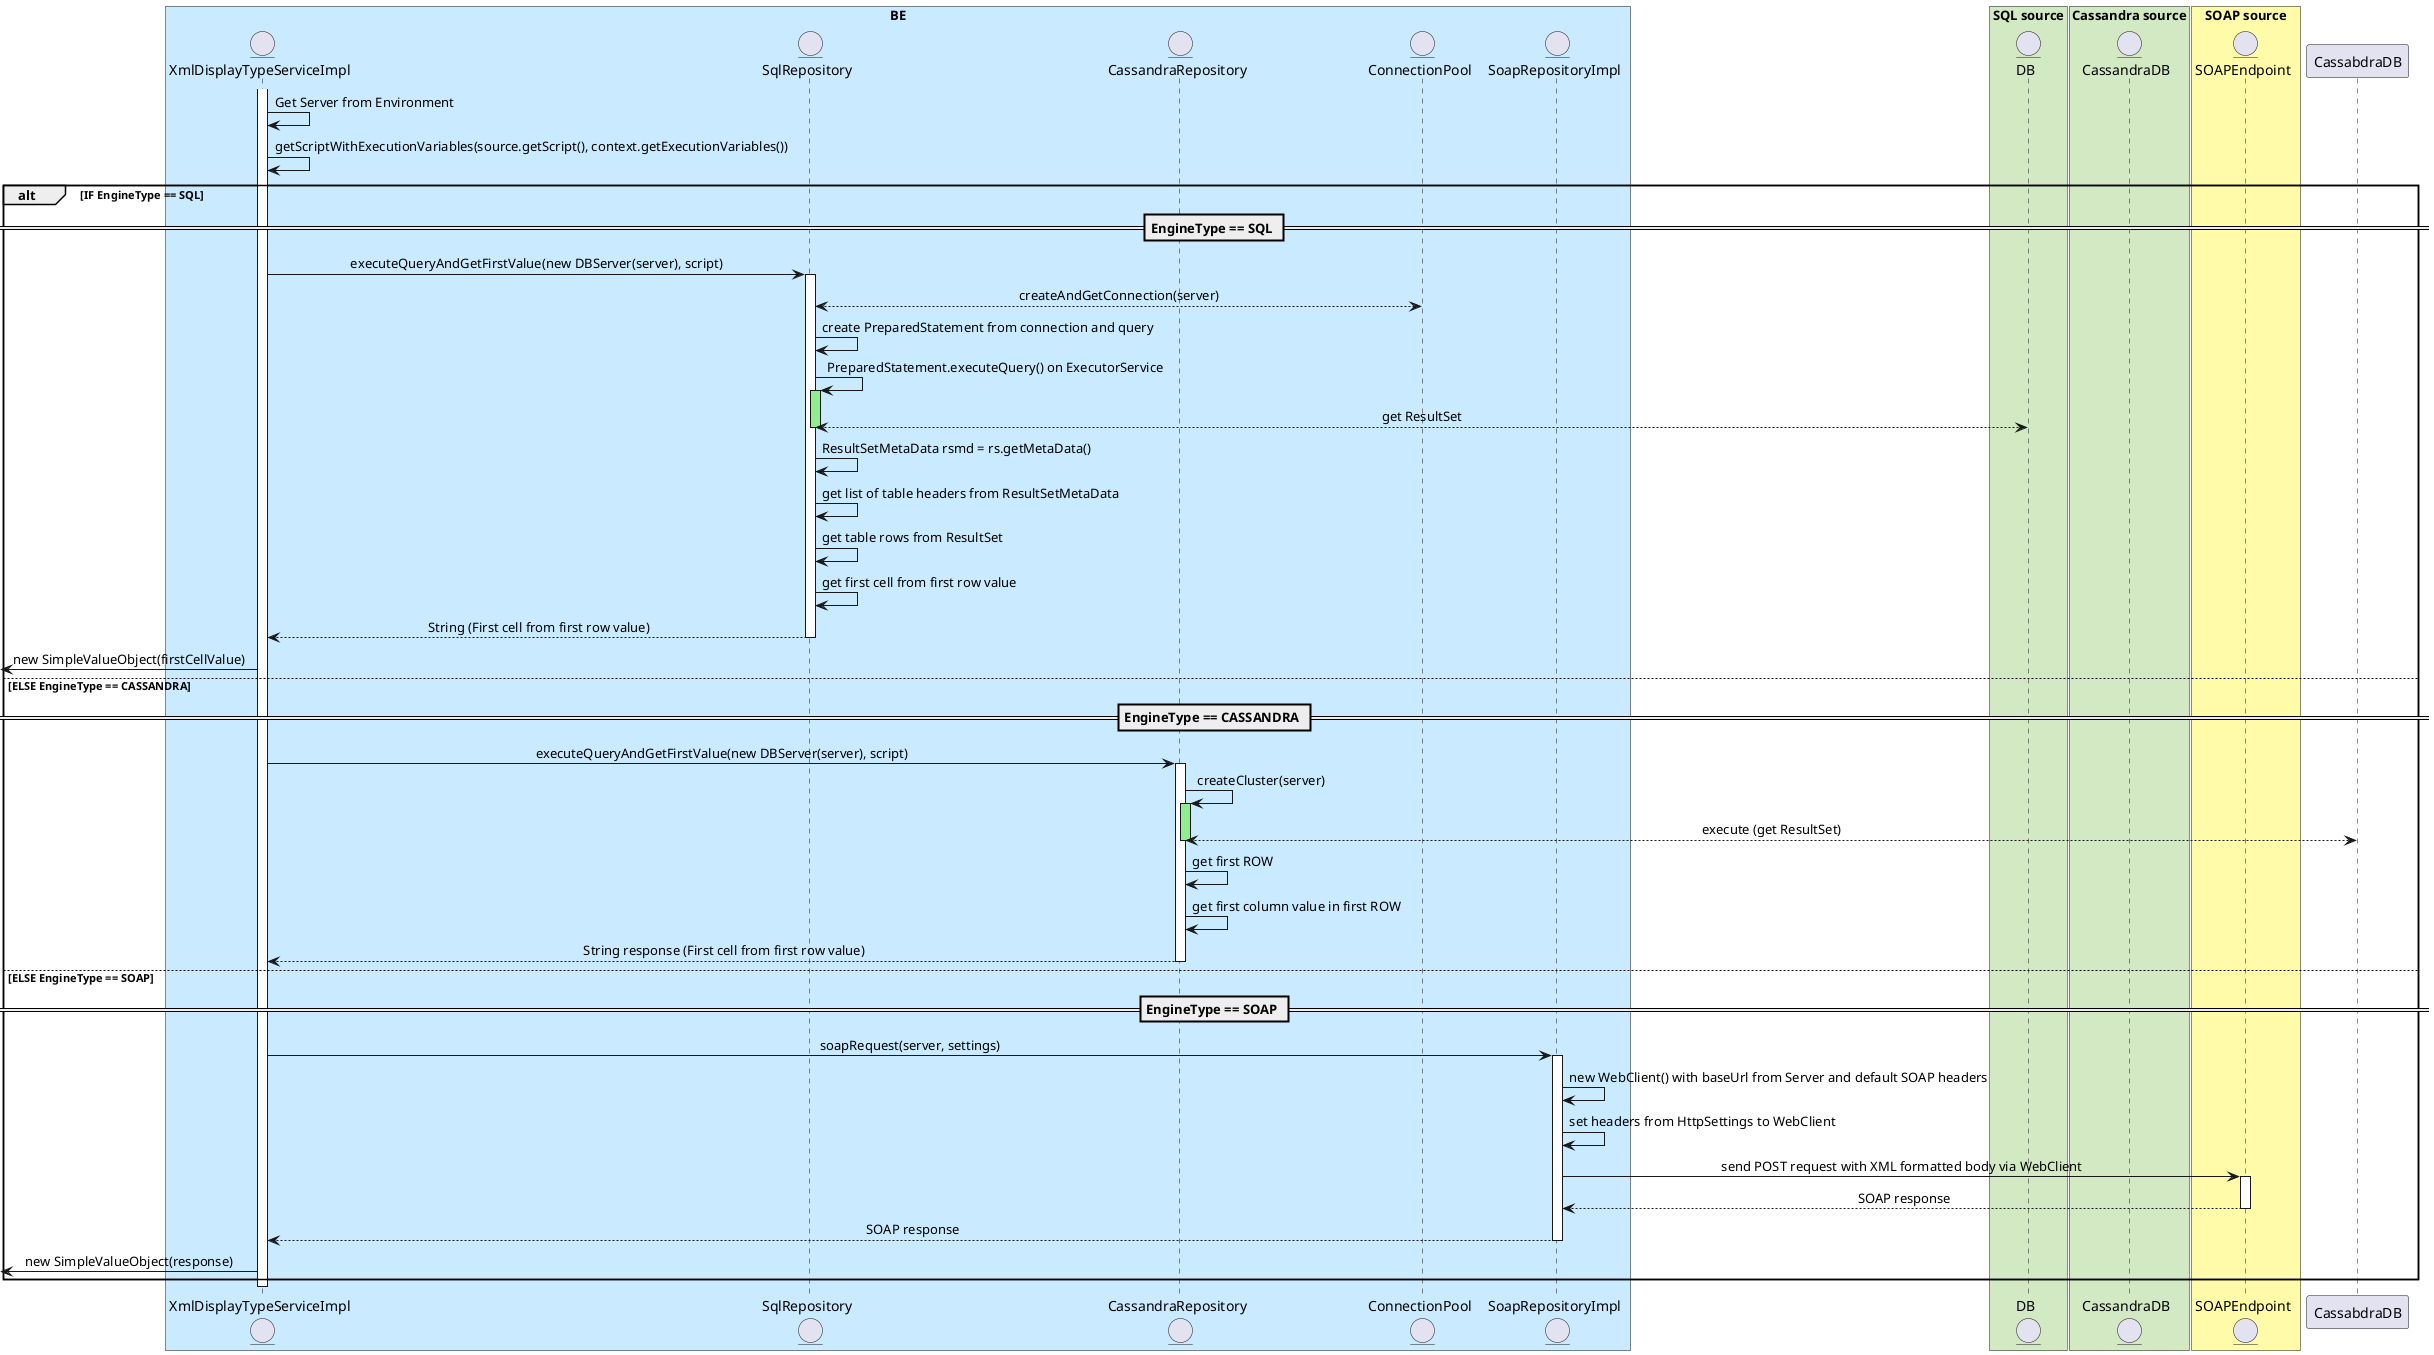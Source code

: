 @startuml

skinparam sequenceMessageAlign center

box "BE" #caeaff
    entity XmlDisplayTypeServiceImpl

    entity SqlRepository
    entity CassandraRepository
    entity ConnectionPool

    entity SoapRepositoryImpl
end box

box "SQL source" #D2E9C3
    entity DB
end box

box "Cassandra source" #D2E9C3
    entity CassandraDB
end box

box "SOAP source" #FFFBA8
    entity SOAPEndpoint
end box

activate XmlDisplayTypeServiceImpl
    XmlDisplayTypeServiceImpl -> XmlDisplayTypeServiceImpl : Get Server from Environment
    XmlDisplayTypeServiceImpl -> XmlDisplayTypeServiceImpl : getScriptWithExecutionVariables(source.getScript(), context.getExecutionVariables())

    alt IF EngineType == SQL
        == EngineType == SQL ==
        XmlDisplayTypeServiceImpl -> SqlRepository : executeQueryAndGetFirstValue(new DBServer(server), script)
        activate SqlRepository
            SqlRepository <--> ConnectionPool : createAndGetConnection(server)
            SqlRepository -> SqlRepository : create PreparedStatement from connection and query
            SqlRepository -> SqlRepository : PreparedStatement.executeQuery() on ExecutorService

            activate SqlRepository #LightGreen
                SqlRepository <--> DB : get ResultSet
            deactivate SqlRepository
            SqlRepository -> SqlRepository : ResultSetMetaData rsmd = rs.getMetaData()
            SqlRepository -> SqlRepository : get list of table headers from ResultSetMetaData
            SqlRepository -> SqlRepository : get table rows from ResultSet
            SqlRepository -> SqlRepository : get first cell from first row value


            XmlDisplayTypeServiceImpl <-- SqlRepository : String (First cell from first row value)
        deactivate SqlRepository
         <- XmlDisplayTypeServiceImpl : new SimpleValueObject(firstCellValue)
    else ELSE EngineType == CASSANDRA
        == EngineType == CASSANDRA ==
              XmlDisplayTypeServiceImpl -> CassandraRepository : executeQueryAndGetFirstValue(new DBServer(server), script)
              activate CassandraRepository
                  CassandraRepository -> CassandraRepository : createCluster(server)
                  activate CassandraRepository #LightGreen
                      CassandraRepository <--> CassabdraDB : execute (get ResultSet)
                  deactivate CassandraRepository
                  CassandraRepository -> CassandraRepository : get first ROW
                  CassandraRepository -> CassandraRepository : get first column value in first ROW
                  XmlDisplayTypeServiceImpl <-- CassandraRepository : String response (First cell from first row value)
                  deactivate CassandraRepository
    else ELSE EngineType == SOAP
        == EngineType == SOAP ==
        XmlDisplayTypeServiceImpl -> SoapRepositoryImpl : soapRequest(server, settings)
        activate SoapRepositoryImpl
            SoapRepositoryImpl -> SoapRepositoryImpl : new WebClient() with baseUrl from Server and default SOAP headers
            SoapRepositoryImpl -> SoapRepositoryImpl : set headers from HttpSettings to WebClient
            SoapRepositoryImpl -> SOAPEndpoint : send POST request with XML formatted body via WebClient
            activate SOAPEndpoint
                SoapRepositoryImpl <-- SOAPEndpoint : SOAP response
            deactivate SOAPEndpoint
            XmlDisplayTypeServiceImpl <-- SoapRepositoryImpl : SOAP response
        deactivate SoapRepositoryImpl
        <- XmlDisplayTypeServiceImpl : new SimpleValueObject(response)
    end
deactivate XmlDisplayTypeServiceImpl

@enduml
